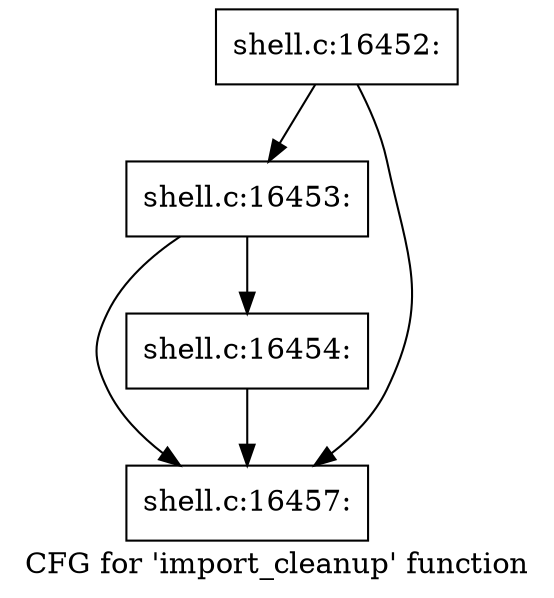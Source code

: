 digraph "CFG for 'import_cleanup' function" {
	label="CFG for 'import_cleanup' function";

	Node0x5602772d8f80 [shape=record,label="{shell.c:16452:}"];
	Node0x5602772d8f80 -> Node0x5602772d97d0;
	Node0x5602772d8f80 -> Node0x5602772d9780;
	Node0x5602772d97d0 [shape=record,label="{shell.c:16453:}"];
	Node0x5602772d97d0 -> Node0x5602772d9730;
	Node0x5602772d97d0 -> Node0x5602772d9780;
	Node0x5602772d9730 [shape=record,label="{shell.c:16454:}"];
	Node0x5602772d9730 -> Node0x5602772d9780;
	Node0x5602772d9780 [shape=record,label="{shell.c:16457:}"];
}
